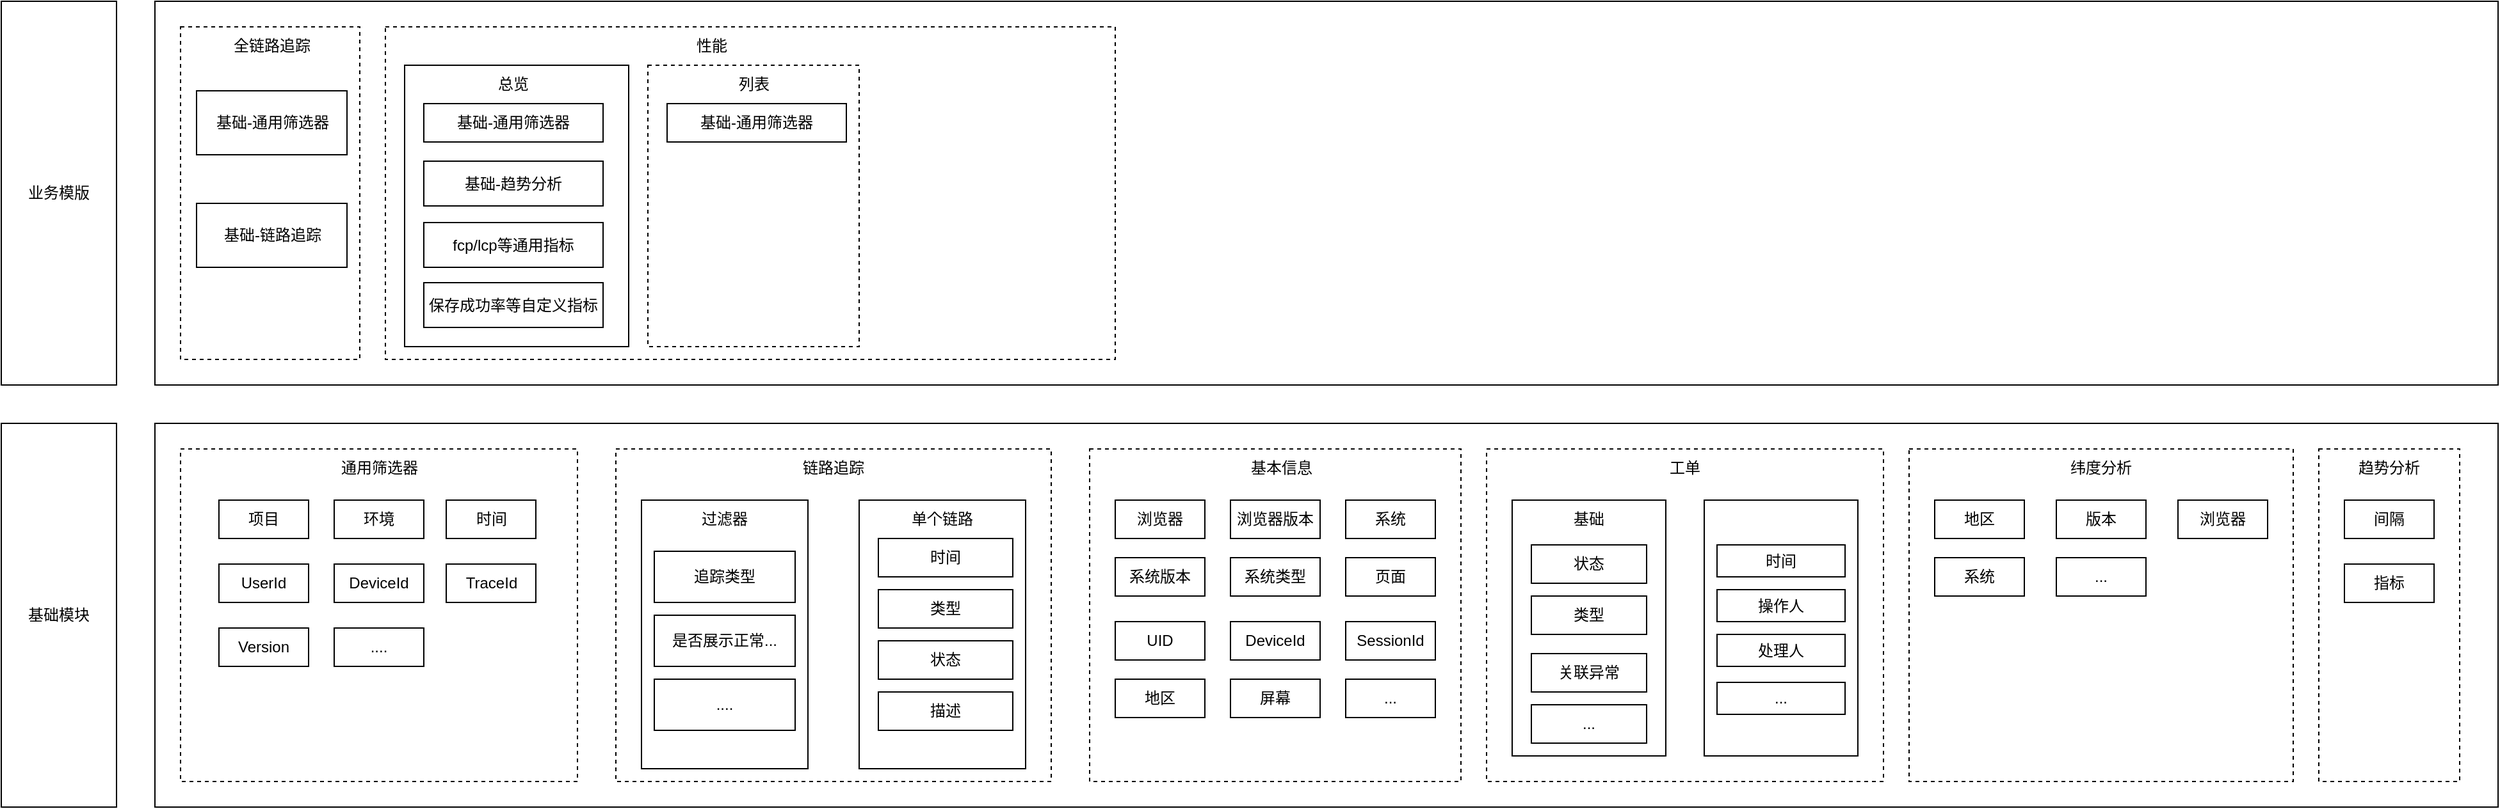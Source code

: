 <mxfile version="21.2.1" type="github">
  <diagram name="第 1 页" id="lsf1Tn1yKAUuwyzkUpje">
    <mxGraphModel dx="1987" dy="-199" grid="1" gridSize="10" guides="1" tooltips="1" connect="1" arrows="1" fold="1" page="1" pageScale="1" pageWidth="1600" pageHeight="1200" math="0" shadow="0">
      <root>
        <mxCell id="0" />
        <mxCell id="1" parent="0" />
        <mxCell id="yyzTw-pzWx6IPQzIJ-rm-1" value="基础模块" style="rounded=0;whiteSpace=wrap;html=1;" vertex="1" parent="1">
          <mxGeometry x="30" y="1940" width="90" height="300" as="geometry" />
        </mxCell>
        <mxCell id="yyzTw-pzWx6IPQzIJ-rm-2" value="" style="rounded=0;whiteSpace=wrap;html=1;" vertex="1" parent="1">
          <mxGeometry x="150" y="1940" width="1830" height="300" as="geometry" />
        </mxCell>
        <mxCell id="yyzTw-pzWx6IPQzIJ-rm-3" value="" style="rounded=0;whiteSpace=wrap;html=1;dashed=1;" vertex="1" parent="1">
          <mxGeometry x="170" y="1960" width="310" height="260" as="geometry" />
        </mxCell>
        <mxCell id="yyzTw-pzWx6IPQzIJ-rm-4" value="通用筛选器" style="text;html=1;strokeColor=none;fillColor=none;align=center;verticalAlign=middle;whiteSpace=wrap;rounded=0;" vertex="1" parent="1">
          <mxGeometry x="292.5" y="1960" width="65" height="30" as="geometry" />
        </mxCell>
        <mxCell id="yyzTw-pzWx6IPQzIJ-rm-5" value="项目" style="rounded=0;whiteSpace=wrap;html=1;" vertex="1" parent="1">
          <mxGeometry x="200" y="2000" width="70" height="30" as="geometry" />
        </mxCell>
        <mxCell id="yyzTw-pzWx6IPQzIJ-rm-6" value="环境" style="rounded=0;whiteSpace=wrap;html=1;" vertex="1" parent="1">
          <mxGeometry x="290" y="2000" width="70" height="30" as="geometry" />
        </mxCell>
        <mxCell id="yyzTw-pzWx6IPQzIJ-rm-7" value="时间" style="rounded=0;whiteSpace=wrap;html=1;" vertex="1" parent="1">
          <mxGeometry x="377.5" y="2000" width="70" height="30" as="geometry" />
        </mxCell>
        <mxCell id="yyzTw-pzWx6IPQzIJ-rm-8" value="UserId" style="rounded=0;whiteSpace=wrap;html=1;" vertex="1" parent="1">
          <mxGeometry x="200" y="2050" width="70" height="30" as="geometry" />
        </mxCell>
        <mxCell id="yyzTw-pzWx6IPQzIJ-rm-9" value="DeviceId" style="rounded=0;whiteSpace=wrap;html=1;" vertex="1" parent="1">
          <mxGeometry x="290" y="2050" width="70" height="30" as="geometry" />
        </mxCell>
        <mxCell id="yyzTw-pzWx6IPQzIJ-rm-10" value="TraceId" style="rounded=0;whiteSpace=wrap;html=1;" vertex="1" parent="1">
          <mxGeometry x="377.5" y="2050" width="70" height="30" as="geometry" />
        </mxCell>
        <mxCell id="yyzTw-pzWx6IPQzIJ-rm-12" value="Version" style="rounded=0;whiteSpace=wrap;html=1;" vertex="1" parent="1">
          <mxGeometry x="200" y="2100" width="70" height="30" as="geometry" />
        </mxCell>
        <mxCell id="yyzTw-pzWx6IPQzIJ-rm-13" value="...." style="rounded=0;whiteSpace=wrap;html=1;" vertex="1" parent="1">
          <mxGeometry x="290" y="2100" width="70" height="30" as="geometry" />
        </mxCell>
        <mxCell id="yyzTw-pzWx6IPQzIJ-rm-14" value="" style="rounded=0;whiteSpace=wrap;html=1;dashed=1;" vertex="1" parent="1">
          <mxGeometry x="510" y="1960" width="340" height="260" as="geometry" />
        </mxCell>
        <mxCell id="yyzTw-pzWx6IPQzIJ-rm-15" value="链路追踪" style="text;html=1;strokeColor=none;fillColor=none;align=center;verticalAlign=middle;whiteSpace=wrap;rounded=0;" vertex="1" parent="1">
          <mxGeometry x="645" y="1960" width="70" height="30" as="geometry" />
        </mxCell>
        <mxCell id="yyzTw-pzWx6IPQzIJ-rm-16" value="" style="rounded=0;whiteSpace=wrap;html=1;" vertex="1" parent="1">
          <mxGeometry x="530" y="2000" width="130" height="210" as="geometry" />
        </mxCell>
        <mxCell id="yyzTw-pzWx6IPQzIJ-rm-17" value="过滤器" style="text;html=1;strokeColor=none;fillColor=none;align=center;verticalAlign=middle;whiteSpace=wrap;rounded=0;" vertex="1" parent="1">
          <mxGeometry x="565" y="2000" width="60" height="30" as="geometry" />
        </mxCell>
        <mxCell id="yyzTw-pzWx6IPQzIJ-rm-18" value="追踪类型" style="rounded=0;whiteSpace=wrap;html=1;" vertex="1" parent="1">
          <mxGeometry x="540" y="2040" width="110" height="40" as="geometry" />
        </mxCell>
        <mxCell id="yyzTw-pzWx6IPQzIJ-rm-19" value="是否展示正常..." style="rounded=0;whiteSpace=wrap;html=1;" vertex="1" parent="1">
          <mxGeometry x="540" y="2090" width="110" height="40" as="geometry" />
        </mxCell>
        <mxCell id="yyzTw-pzWx6IPQzIJ-rm-20" value="...." style="rounded=0;whiteSpace=wrap;html=1;" vertex="1" parent="1">
          <mxGeometry x="540" y="2140" width="110" height="40" as="geometry" />
        </mxCell>
        <mxCell id="yyzTw-pzWx6IPQzIJ-rm-21" value="" style="rounded=0;whiteSpace=wrap;html=1;" vertex="1" parent="1">
          <mxGeometry x="700" y="2000" width="130" height="210" as="geometry" />
        </mxCell>
        <mxCell id="yyzTw-pzWx6IPQzIJ-rm-22" value="单个链路" style="text;html=1;strokeColor=none;fillColor=none;align=center;verticalAlign=middle;whiteSpace=wrap;rounded=0;" vertex="1" parent="1">
          <mxGeometry x="735" y="2000" width="60" height="30" as="geometry" />
        </mxCell>
        <mxCell id="yyzTw-pzWx6IPQzIJ-rm-23" value="时间" style="rounded=0;whiteSpace=wrap;html=1;" vertex="1" parent="1">
          <mxGeometry x="715" y="2030" width="105" height="30" as="geometry" />
        </mxCell>
        <mxCell id="yyzTw-pzWx6IPQzIJ-rm-24" value="类型" style="rounded=0;whiteSpace=wrap;html=1;" vertex="1" parent="1">
          <mxGeometry x="715" y="2070" width="105" height="30" as="geometry" />
        </mxCell>
        <mxCell id="yyzTw-pzWx6IPQzIJ-rm-25" value="状态" style="rounded=0;whiteSpace=wrap;html=1;" vertex="1" parent="1">
          <mxGeometry x="715" y="2110" width="105" height="30" as="geometry" />
        </mxCell>
        <mxCell id="yyzTw-pzWx6IPQzIJ-rm-26" value="描述" style="rounded=0;whiteSpace=wrap;html=1;" vertex="1" parent="1">
          <mxGeometry x="715" y="2150" width="105" height="30" as="geometry" />
        </mxCell>
        <mxCell id="yyzTw-pzWx6IPQzIJ-rm-27" value="" style="rounded=0;whiteSpace=wrap;html=1;dashed=1;" vertex="1" parent="1">
          <mxGeometry x="880" y="1960" width="290" height="260" as="geometry" />
        </mxCell>
        <mxCell id="yyzTw-pzWx6IPQzIJ-rm-28" value="基本信息" style="text;html=1;strokeColor=none;fillColor=none;align=center;verticalAlign=middle;whiteSpace=wrap;rounded=0;" vertex="1" parent="1">
          <mxGeometry x="1000" y="1960" width="60" height="30" as="geometry" />
        </mxCell>
        <mxCell id="yyzTw-pzWx6IPQzIJ-rm-29" value="浏览器" style="rounded=0;whiteSpace=wrap;html=1;" vertex="1" parent="1">
          <mxGeometry x="900" y="2000" width="70" height="30" as="geometry" />
        </mxCell>
        <mxCell id="yyzTw-pzWx6IPQzIJ-rm-30" value="浏览器版本" style="rounded=0;whiteSpace=wrap;html=1;" vertex="1" parent="1">
          <mxGeometry x="990" y="2000" width="70" height="30" as="geometry" />
        </mxCell>
        <mxCell id="yyzTw-pzWx6IPQzIJ-rm-31" value="系统" style="rounded=0;whiteSpace=wrap;html=1;" vertex="1" parent="1">
          <mxGeometry x="1080" y="2000" width="70" height="30" as="geometry" />
        </mxCell>
        <mxCell id="yyzTw-pzWx6IPQzIJ-rm-32" value="系统版本" style="rounded=0;whiteSpace=wrap;html=1;" vertex="1" parent="1">
          <mxGeometry x="900" y="2045" width="70" height="30" as="geometry" />
        </mxCell>
        <mxCell id="yyzTw-pzWx6IPQzIJ-rm-33" value="系统类型" style="rounded=0;whiteSpace=wrap;html=1;" vertex="1" parent="1">
          <mxGeometry x="990" y="2045" width="70" height="30" as="geometry" />
        </mxCell>
        <mxCell id="yyzTw-pzWx6IPQzIJ-rm-34" value="页面" style="rounded=0;whiteSpace=wrap;html=1;" vertex="1" parent="1">
          <mxGeometry x="1080" y="2045" width="70" height="30" as="geometry" />
        </mxCell>
        <mxCell id="yyzTw-pzWx6IPQzIJ-rm-35" value="UID" style="rounded=0;whiteSpace=wrap;html=1;" vertex="1" parent="1">
          <mxGeometry x="900" y="2095" width="70" height="30" as="geometry" />
        </mxCell>
        <mxCell id="yyzTw-pzWx6IPQzIJ-rm-36" value="DeviceId" style="rounded=0;whiteSpace=wrap;html=1;" vertex="1" parent="1">
          <mxGeometry x="990" y="2095" width="70" height="30" as="geometry" />
        </mxCell>
        <mxCell id="yyzTw-pzWx6IPQzIJ-rm-37" value="SessionId" style="rounded=0;whiteSpace=wrap;html=1;" vertex="1" parent="1">
          <mxGeometry x="1080" y="2095" width="70" height="30" as="geometry" />
        </mxCell>
        <mxCell id="yyzTw-pzWx6IPQzIJ-rm-38" value="地区" style="rounded=0;whiteSpace=wrap;html=1;" vertex="1" parent="1">
          <mxGeometry x="900" y="2140" width="70" height="30" as="geometry" />
        </mxCell>
        <mxCell id="yyzTw-pzWx6IPQzIJ-rm-39" value="屏幕" style="rounded=0;whiteSpace=wrap;html=1;" vertex="1" parent="1">
          <mxGeometry x="990" y="2140" width="70" height="30" as="geometry" />
        </mxCell>
        <mxCell id="yyzTw-pzWx6IPQzIJ-rm-40" value="..." style="rounded=0;whiteSpace=wrap;html=1;" vertex="1" parent="1">
          <mxGeometry x="1080" y="2140" width="70" height="30" as="geometry" />
        </mxCell>
        <mxCell id="yyzTw-pzWx6IPQzIJ-rm-46" value="流转记录" style="text;html=1;strokeColor=none;fillColor=none;align=center;verticalAlign=middle;whiteSpace=wrap;rounded=0;" vertex="1" parent="1">
          <mxGeometry x="1390" y="2000" width="60" height="30" as="geometry" />
        </mxCell>
        <mxCell id="yyzTw-pzWx6IPQzIJ-rm-55" value="" style="group" vertex="1" connectable="0" parent="1">
          <mxGeometry x="1190" y="1960" width="310" height="260" as="geometry" />
        </mxCell>
        <mxCell id="yyzTw-pzWx6IPQzIJ-rm-41" value="" style="rounded=0;whiteSpace=wrap;html=1;dashed=1;" vertex="1" parent="yyzTw-pzWx6IPQzIJ-rm-55">
          <mxGeometry width="310" height="260" as="geometry" />
        </mxCell>
        <mxCell id="yyzTw-pzWx6IPQzIJ-rm-42" value="工单" style="text;html=1;strokeColor=none;fillColor=none;align=center;verticalAlign=middle;whiteSpace=wrap;rounded=0;" vertex="1" parent="yyzTw-pzWx6IPQzIJ-rm-55">
          <mxGeometry x="125" width="60" height="30" as="geometry" />
        </mxCell>
        <mxCell id="yyzTw-pzWx6IPQzIJ-rm-43" value="" style="rounded=0;whiteSpace=wrap;html=1;" vertex="1" parent="yyzTw-pzWx6IPQzIJ-rm-55">
          <mxGeometry x="20" y="40" width="120" height="200" as="geometry" />
        </mxCell>
        <mxCell id="yyzTw-pzWx6IPQzIJ-rm-44" value="" style="rounded=0;whiteSpace=wrap;html=1;" vertex="1" parent="yyzTw-pzWx6IPQzIJ-rm-55">
          <mxGeometry x="170" y="40" width="120" height="200" as="geometry" />
        </mxCell>
        <mxCell id="yyzTw-pzWx6IPQzIJ-rm-45" value="基础" style="text;html=1;strokeColor=none;fillColor=none;align=center;verticalAlign=middle;whiteSpace=wrap;rounded=0;" vertex="1" parent="yyzTw-pzWx6IPQzIJ-rm-55">
          <mxGeometry x="50" y="40" width="60" height="30" as="geometry" />
        </mxCell>
        <mxCell id="yyzTw-pzWx6IPQzIJ-rm-47" value="时间" style="rounded=0;whiteSpace=wrap;html=1;" vertex="1" parent="yyzTw-pzWx6IPQzIJ-rm-55">
          <mxGeometry x="180" y="75" width="100" height="25" as="geometry" />
        </mxCell>
        <mxCell id="yyzTw-pzWx6IPQzIJ-rm-48" value="操作人" style="rounded=0;whiteSpace=wrap;html=1;" vertex="1" parent="yyzTw-pzWx6IPQzIJ-rm-55">
          <mxGeometry x="180" y="110" width="100" height="25" as="geometry" />
        </mxCell>
        <mxCell id="yyzTw-pzWx6IPQzIJ-rm-49" value="处理人" style="rounded=0;whiteSpace=wrap;html=1;" vertex="1" parent="yyzTw-pzWx6IPQzIJ-rm-55">
          <mxGeometry x="180" y="145" width="100" height="25" as="geometry" />
        </mxCell>
        <mxCell id="yyzTw-pzWx6IPQzIJ-rm-50" value="..." style="rounded=0;whiteSpace=wrap;html=1;" vertex="1" parent="yyzTw-pzWx6IPQzIJ-rm-55">
          <mxGeometry x="180" y="182.5" width="100" height="25" as="geometry" />
        </mxCell>
        <mxCell id="yyzTw-pzWx6IPQzIJ-rm-51" value="状态" style="rounded=0;whiteSpace=wrap;html=1;" vertex="1" parent="yyzTw-pzWx6IPQzIJ-rm-55">
          <mxGeometry x="35" y="75" width="90" height="30" as="geometry" />
        </mxCell>
        <mxCell id="yyzTw-pzWx6IPQzIJ-rm-52" value="类型" style="rounded=0;whiteSpace=wrap;html=1;" vertex="1" parent="yyzTw-pzWx6IPQzIJ-rm-55">
          <mxGeometry x="35" y="115" width="90" height="30" as="geometry" />
        </mxCell>
        <mxCell id="yyzTw-pzWx6IPQzIJ-rm-53" value="关联异常" style="rounded=0;whiteSpace=wrap;html=1;" vertex="1" parent="yyzTw-pzWx6IPQzIJ-rm-55">
          <mxGeometry x="35" y="160" width="90" height="30" as="geometry" />
        </mxCell>
        <mxCell id="yyzTw-pzWx6IPQzIJ-rm-54" value="..." style="rounded=0;whiteSpace=wrap;html=1;" vertex="1" parent="yyzTw-pzWx6IPQzIJ-rm-55">
          <mxGeometry x="35" y="200" width="90" height="30" as="geometry" />
        </mxCell>
        <mxCell id="yyzTw-pzWx6IPQzIJ-rm-56" value="" style="rounded=0;whiteSpace=wrap;html=1;dashed=1;" vertex="1" parent="1">
          <mxGeometry x="1520" y="1960" width="300" height="260" as="geometry" />
        </mxCell>
        <mxCell id="yyzTw-pzWx6IPQzIJ-rm-57" value="纬度分析" style="text;html=1;strokeColor=none;fillColor=none;align=center;verticalAlign=middle;whiteSpace=wrap;rounded=0;" vertex="1" parent="1">
          <mxGeometry x="1640" y="1960" width="60" height="30" as="geometry" />
        </mxCell>
        <mxCell id="yyzTw-pzWx6IPQzIJ-rm-58" value="地区" style="rounded=0;whiteSpace=wrap;html=1;" vertex="1" parent="1">
          <mxGeometry x="1540" y="2000" width="70" height="30" as="geometry" />
        </mxCell>
        <mxCell id="yyzTw-pzWx6IPQzIJ-rm-59" value="版本" style="rounded=0;whiteSpace=wrap;html=1;" vertex="1" parent="1">
          <mxGeometry x="1635" y="2000" width="70" height="30" as="geometry" />
        </mxCell>
        <mxCell id="yyzTw-pzWx6IPQzIJ-rm-60" value="浏览器" style="rounded=0;whiteSpace=wrap;html=1;" vertex="1" parent="1">
          <mxGeometry x="1730" y="2000" width="70" height="30" as="geometry" />
        </mxCell>
        <mxCell id="yyzTw-pzWx6IPQzIJ-rm-61" value="系统" style="rounded=0;whiteSpace=wrap;html=1;" vertex="1" parent="1">
          <mxGeometry x="1540" y="2045" width="70" height="30" as="geometry" />
        </mxCell>
        <mxCell id="yyzTw-pzWx6IPQzIJ-rm-62" value="..." style="rounded=0;whiteSpace=wrap;html=1;" vertex="1" parent="1">
          <mxGeometry x="1635" y="2045" width="70" height="30" as="geometry" />
        </mxCell>
        <mxCell id="yyzTw-pzWx6IPQzIJ-rm-67" value="" style="rounded=0;whiteSpace=wrap;html=1;dashed=1;" vertex="1" parent="1">
          <mxGeometry x="1840" y="1960" width="110" height="260" as="geometry" />
        </mxCell>
        <mxCell id="yyzTw-pzWx6IPQzIJ-rm-68" value="趋势分析" style="text;html=1;strokeColor=none;fillColor=none;align=center;verticalAlign=middle;whiteSpace=wrap;rounded=0;" vertex="1" parent="1">
          <mxGeometry x="1865" y="1960" width="60" height="30" as="geometry" />
        </mxCell>
        <mxCell id="yyzTw-pzWx6IPQzIJ-rm-69" value="间隔" style="rounded=0;whiteSpace=wrap;html=1;" vertex="1" parent="1">
          <mxGeometry x="1860" y="2000" width="70" height="30" as="geometry" />
        </mxCell>
        <mxCell id="yyzTw-pzWx6IPQzIJ-rm-70" value="指标" style="rounded=0;whiteSpace=wrap;html=1;" vertex="1" parent="1">
          <mxGeometry x="1860" y="2050" width="70" height="30" as="geometry" />
        </mxCell>
        <mxCell id="yyzTw-pzWx6IPQzIJ-rm-71" value="业务模版" style="rounded=0;whiteSpace=wrap;html=1;" vertex="1" parent="1">
          <mxGeometry x="30" y="1610" width="90" height="300" as="geometry" />
        </mxCell>
        <mxCell id="yyzTw-pzWx6IPQzIJ-rm-72" value="" style="rounded=0;whiteSpace=wrap;html=1;" vertex="1" parent="1">
          <mxGeometry x="150" y="1610" width="1830" height="300" as="geometry" />
        </mxCell>
        <mxCell id="yyzTw-pzWx6IPQzIJ-rm-73" value="" style="rounded=0;whiteSpace=wrap;html=1;dashed=1;" vertex="1" parent="1">
          <mxGeometry x="170" y="1630" width="140" height="260" as="geometry" />
        </mxCell>
        <mxCell id="yyzTw-pzWx6IPQzIJ-rm-74" value="全链路追踪" style="text;html=1;strokeColor=none;fillColor=none;align=center;verticalAlign=middle;whiteSpace=wrap;rounded=0;" vertex="1" parent="1">
          <mxGeometry x="208.75" y="1630" width="65" height="30" as="geometry" />
        </mxCell>
        <mxCell id="yyzTw-pzWx6IPQzIJ-rm-75" value="基础-通用筛选器" style="rounded=0;whiteSpace=wrap;html=1;" vertex="1" parent="1">
          <mxGeometry x="182.5" y="1680" width="117.5" height="50" as="geometry" />
        </mxCell>
        <mxCell id="yyzTw-pzWx6IPQzIJ-rm-76" value="基础-链路追踪" style="rounded=0;whiteSpace=wrap;html=1;" vertex="1" parent="1">
          <mxGeometry x="182.5" y="1768" width="117.5" height="50" as="geometry" />
        </mxCell>
        <mxCell id="yyzTw-pzWx6IPQzIJ-rm-88" value="" style="group" vertex="1" connectable="0" parent="1">
          <mxGeometry x="330" y="1630" width="570" height="260" as="geometry" />
        </mxCell>
        <mxCell id="yyzTw-pzWx6IPQzIJ-rm-77" value="" style="rounded=0;whiteSpace=wrap;html=1;dashed=1;" vertex="1" parent="yyzTw-pzWx6IPQzIJ-rm-88">
          <mxGeometry width="570" height="260" as="geometry" />
        </mxCell>
        <mxCell id="yyzTw-pzWx6IPQzIJ-rm-78" value="性能" style="text;html=1;strokeColor=none;fillColor=none;align=center;verticalAlign=middle;whiteSpace=wrap;rounded=0;" vertex="1" parent="yyzTw-pzWx6IPQzIJ-rm-88">
          <mxGeometry x="225" width="60" height="30" as="geometry" />
        </mxCell>
        <mxCell id="yyzTw-pzWx6IPQzIJ-rm-79" value="" style="rounded=0;whiteSpace=wrap;html=1;" vertex="1" parent="yyzTw-pzWx6IPQzIJ-rm-88">
          <mxGeometry x="15" y="30" width="175" height="220" as="geometry" />
        </mxCell>
        <mxCell id="yyzTw-pzWx6IPQzIJ-rm-80" value="总览" style="text;html=1;strokeColor=none;fillColor=none;align=center;verticalAlign=middle;whiteSpace=wrap;rounded=0;" vertex="1" parent="yyzTw-pzWx6IPQzIJ-rm-88">
          <mxGeometry x="70" y="30" width="60" height="30" as="geometry" />
        </mxCell>
        <mxCell id="yyzTw-pzWx6IPQzIJ-rm-81" value="基础-通用筛选器" style="rounded=0;whiteSpace=wrap;html=1;" vertex="1" parent="yyzTw-pzWx6IPQzIJ-rm-88">
          <mxGeometry x="30" y="60" width="140" height="30" as="geometry" />
        </mxCell>
        <mxCell id="yyzTw-pzWx6IPQzIJ-rm-82" value="基础-趋势分析" style="rounded=0;whiteSpace=wrap;html=1;" vertex="1" parent="yyzTw-pzWx6IPQzIJ-rm-88">
          <mxGeometry x="30" y="105" width="140" height="35" as="geometry" />
        </mxCell>
        <mxCell id="yyzTw-pzWx6IPQzIJ-rm-83" value="fcp/lcp等通用指标" style="rounded=0;whiteSpace=wrap;html=1;" vertex="1" parent="yyzTw-pzWx6IPQzIJ-rm-88">
          <mxGeometry x="30" y="153" width="140" height="35" as="geometry" />
        </mxCell>
        <mxCell id="yyzTw-pzWx6IPQzIJ-rm-84" value="保存成功率等自定义指标" style="rounded=0;whiteSpace=wrap;html=1;" vertex="1" parent="yyzTw-pzWx6IPQzIJ-rm-88">
          <mxGeometry x="30" y="200" width="140" height="35" as="geometry" />
        </mxCell>
        <mxCell id="yyzTw-pzWx6IPQzIJ-rm-85" value="" style="rounded=0;whiteSpace=wrap;html=1;dashed=1;" vertex="1" parent="yyzTw-pzWx6IPQzIJ-rm-88">
          <mxGeometry x="205" y="30" width="165" height="220" as="geometry" />
        </mxCell>
        <mxCell id="yyzTw-pzWx6IPQzIJ-rm-86" value="列表" style="text;html=1;strokeColor=none;fillColor=none;align=center;verticalAlign=middle;whiteSpace=wrap;rounded=0;" vertex="1" parent="yyzTw-pzWx6IPQzIJ-rm-88">
          <mxGeometry x="257.5" y="30" width="60" height="30" as="geometry" />
        </mxCell>
        <mxCell id="yyzTw-pzWx6IPQzIJ-rm-87" value="基础-通用筛选器" style="rounded=0;whiteSpace=wrap;html=1;" vertex="1" parent="yyzTw-pzWx6IPQzIJ-rm-88">
          <mxGeometry x="220" y="60" width="140" height="30" as="geometry" />
        </mxCell>
      </root>
    </mxGraphModel>
  </diagram>
</mxfile>
